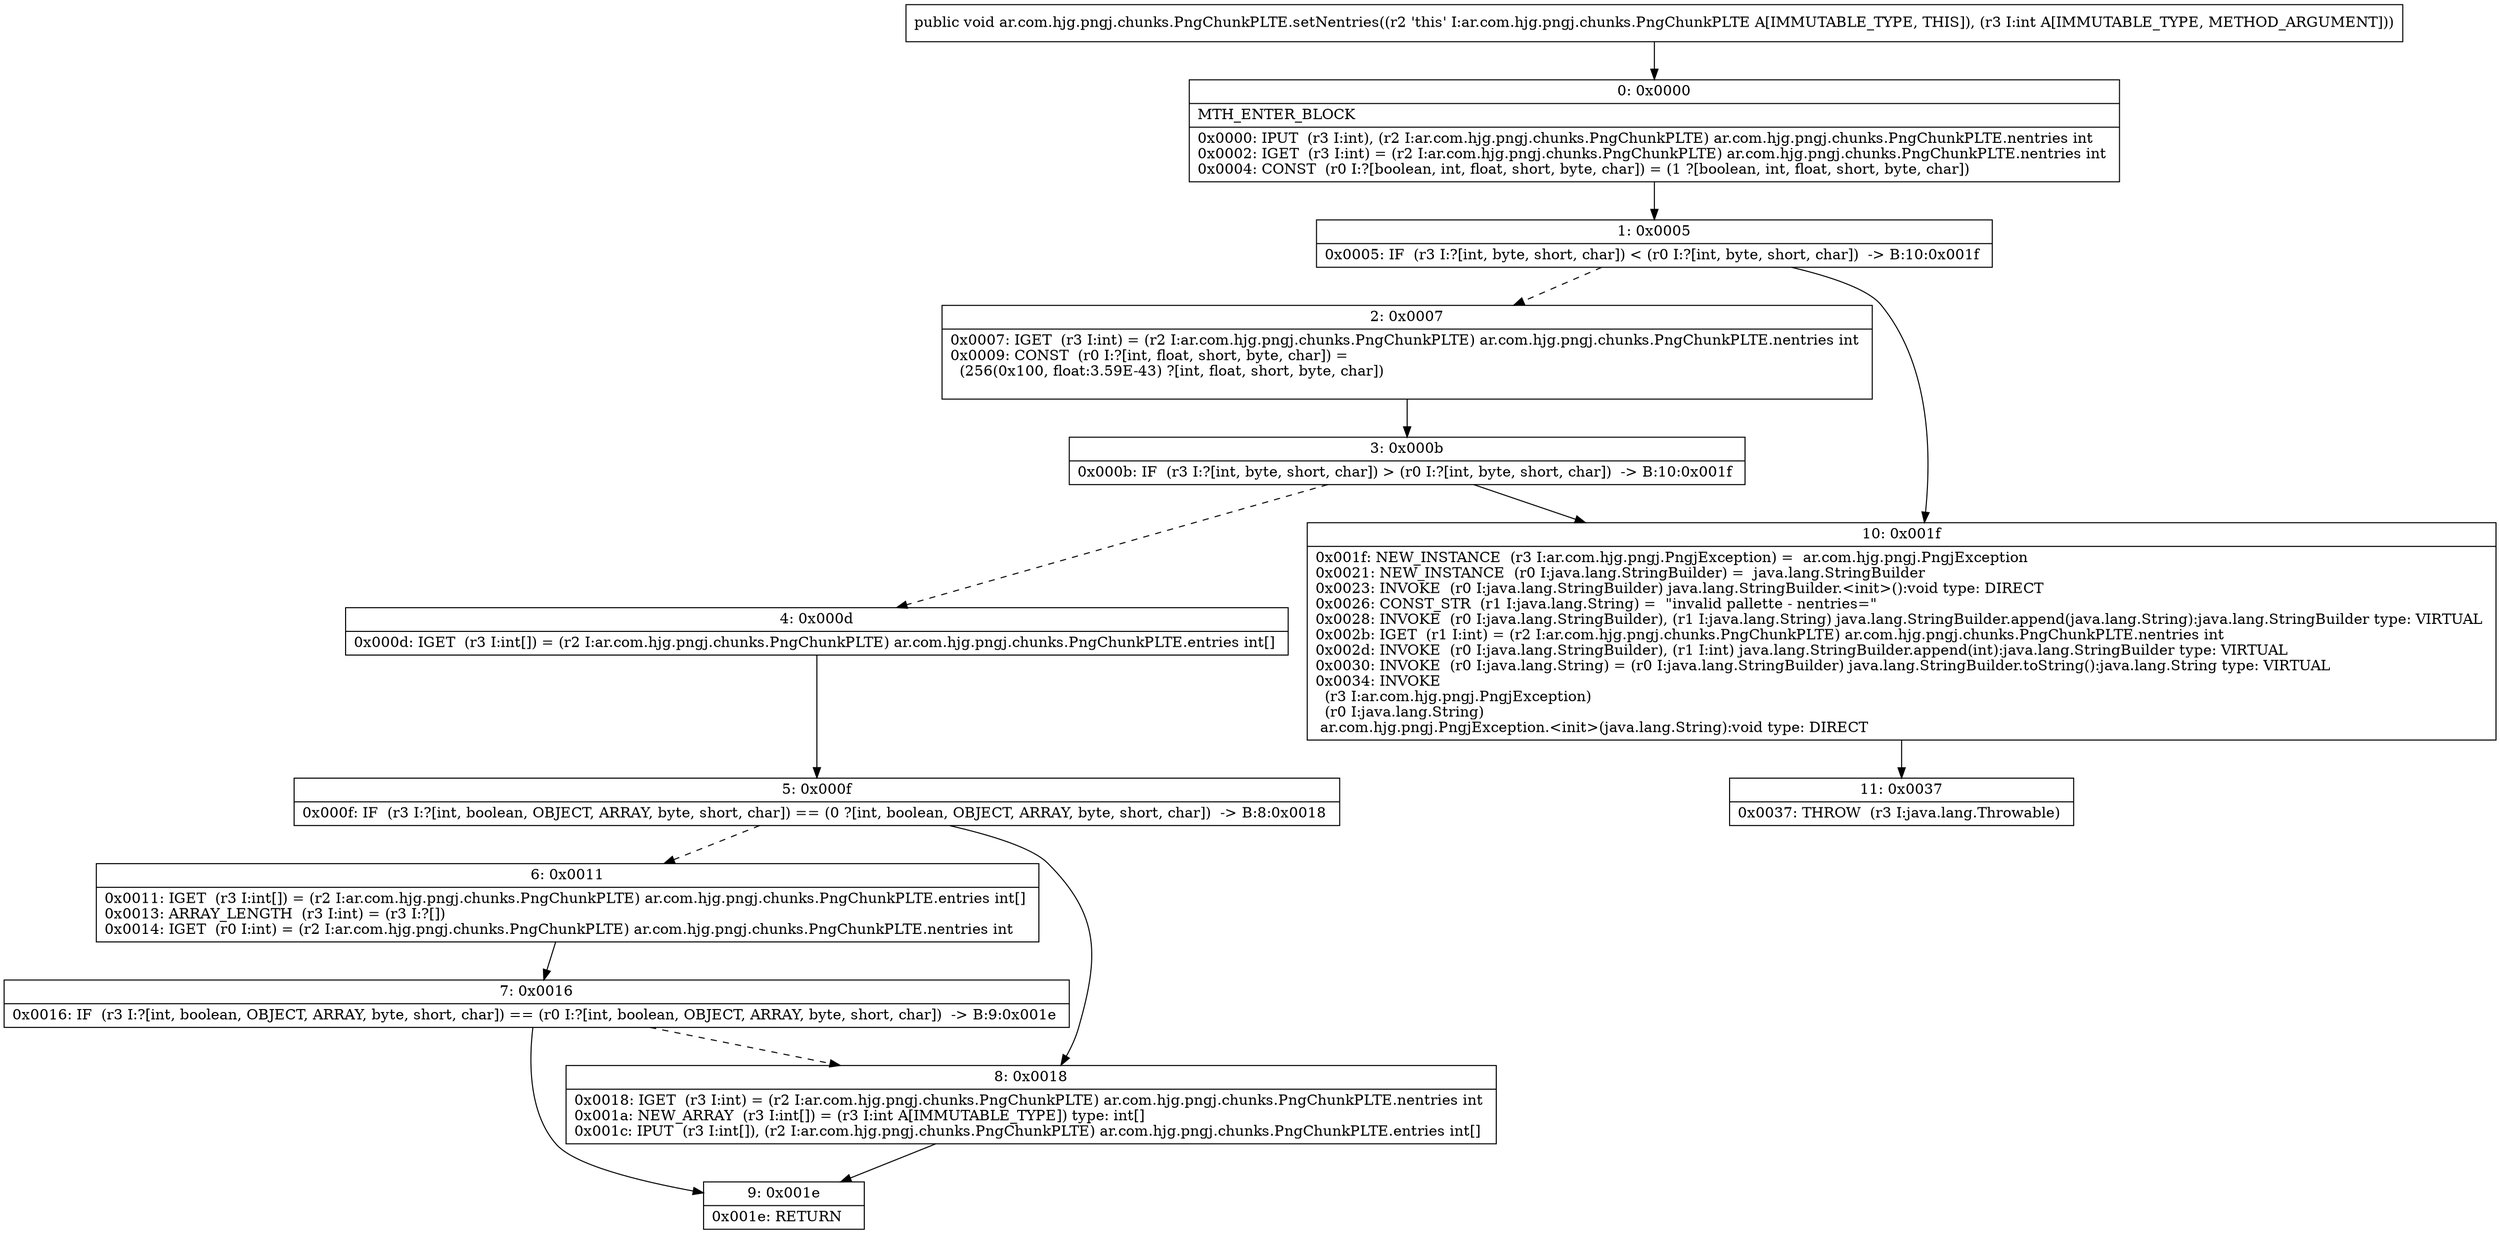 digraph "CFG forar.com.hjg.pngj.chunks.PngChunkPLTE.setNentries(I)V" {
Node_0 [shape=record,label="{0\:\ 0x0000|MTH_ENTER_BLOCK\l|0x0000: IPUT  (r3 I:int), (r2 I:ar.com.hjg.pngj.chunks.PngChunkPLTE) ar.com.hjg.pngj.chunks.PngChunkPLTE.nentries int \l0x0002: IGET  (r3 I:int) = (r2 I:ar.com.hjg.pngj.chunks.PngChunkPLTE) ar.com.hjg.pngj.chunks.PngChunkPLTE.nentries int \l0x0004: CONST  (r0 I:?[boolean, int, float, short, byte, char]) = (1 ?[boolean, int, float, short, byte, char]) \l}"];
Node_1 [shape=record,label="{1\:\ 0x0005|0x0005: IF  (r3 I:?[int, byte, short, char]) \< (r0 I:?[int, byte, short, char])  \-\> B:10:0x001f \l}"];
Node_2 [shape=record,label="{2\:\ 0x0007|0x0007: IGET  (r3 I:int) = (r2 I:ar.com.hjg.pngj.chunks.PngChunkPLTE) ar.com.hjg.pngj.chunks.PngChunkPLTE.nentries int \l0x0009: CONST  (r0 I:?[int, float, short, byte, char]) = \l  (256(0x100, float:3.59E\-43) ?[int, float, short, byte, char])\l \l}"];
Node_3 [shape=record,label="{3\:\ 0x000b|0x000b: IF  (r3 I:?[int, byte, short, char]) \> (r0 I:?[int, byte, short, char])  \-\> B:10:0x001f \l}"];
Node_4 [shape=record,label="{4\:\ 0x000d|0x000d: IGET  (r3 I:int[]) = (r2 I:ar.com.hjg.pngj.chunks.PngChunkPLTE) ar.com.hjg.pngj.chunks.PngChunkPLTE.entries int[] \l}"];
Node_5 [shape=record,label="{5\:\ 0x000f|0x000f: IF  (r3 I:?[int, boolean, OBJECT, ARRAY, byte, short, char]) == (0 ?[int, boolean, OBJECT, ARRAY, byte, short, char])  \-\> B:8:0x0018 \l}"];
Node_6 [shape=record,label="{6\:\ 0x0011|0x0011: IGET  (r3 I:int[]) = (r2 I:ar.com.hjg.pngj.chunks.PngChunkPLTE) ar.com.hjg.pngj.chunks.PngChunkPLTE.entries int[] \l0x0013: ARRAY_LENGTH  (r3 I:int) = (r3 I:?[]) \l0x0014: IGET  (r0 I:int) = (r2 I:ar.com.hjg.pngj.chunks.PngChunkPLTE) ar.com.hjg.pngj.chunks.PngChunkPLTE.nentries int \l}"];
Node_7 [shape=record,label="{7\:\ 0x0016|0x0016: IF  (r3 I:?[int, boolean, OBJECT, ARRAY, byte, short, char]) == (r0 I:?[int, boolean, OBJECT, ARRAY, byte, short, char])  \-\> B:9:0x001e \l}"];
Node_8 [shape=record,label="{8\:\ 0x0018|0x0018: IGET  (r3 I:int) = (r2 I:ar.com.hjg.pngj.chunks.PngChunkPLTE) ar.com.hjg.pngj.chunks.PngChunkPLTE.nentries int \l0x001a: NEW_ARRAY  (r3 I:int[]) = (r3 I:int A[IMMUTABLE_TYPE]) type: int[] \l0x001c: IPUT  (r3 I:int[]), (r2 I:ar.com.hjg.pngj.chunks.PngChunkPLTE) ar.com.hjg.pngj.chunks.PngChunkPLTE.entries int[] \l}"];
Node_9 [shape=record,label="{9\:\ 0x001e|0x001e: RETURN   \l}"];
Node_10 [shape=record,label="{10\:\ 0x001f|0x001f: NEW_INSTANCE  (r3 I:ar.com.hjg.pngj.PngjException) =  ar.com.hjg.pngj.PngjException \l0x0021: NEW_INSTANCE  (r0 I:java.lang.StringBuilder) =  java.lang.StringBuilder \l0x0023: INVOKE  (r0 I:java.lang.StringBuilder) java.lang.StringBuilder.\<init\>():void type: DIRECT \l0x0026: CONST_STR  (r1 I:java.lang.String) =  \"invalid pallette \- nentries=\" \l0x0028: INVOKE  (r0 I:java.lang.StringBuilder), (r1 I:java.lang.String) java.lang.StringBuilder.append(java.lang.String):java.lang.StringBuilder type: VIRTUAL \l0x002b: IGET  (r1 I:int) = (r2 I:ar.com.hjg.pngj.chunks.PngChunkPLTE) ar.com.hjg.pngj.chunks.PngChunkPLTE.nentries int \l0x002d: INVOKE  (r0 I:java.lang.StringBuilder), (r1 I:int) java.lang.StringBuilder.append(int):java.lang.StringBuilder type: VIRTUAL \l0x0030: INVOKE  (r0 I:java.lang.String) = (r0 I:java.lang.StringBuilder) java.lang.StringBuilder.toString():java.lang.String type: VIRTUAL \l0x0034: INVOKE  \l  (r3 I:ar.com.hjg.pngj.PngjException)\l  (r0 I:java.lang.String)\l ar.com.hjg.pngj.PngjException.\<init\>(java.lang.String):void type: DIRECT \l}"];
Node_11 [shape=record,label="{11\:\ 0x0037|0x0037: THROW  (r3 I:java.lang.Throwable) \l}"];
MethodNode[shape=record,label="{public void ar.com.hjg.pngj.chunks.PngChunkPLTE.setNentries((r2 'this' I:ar.com.hjg.pngj.chunks.PngChunkPLTE A[IMMUTABLE_TYPE, THIS]), (r3 I:int A[IMMUTABLE_TYPE, METHOD_ARGUMENT])) }"];
MethodNode -> Node_0;
Node_0 -> Node_1;
Node_1 -> Node_2[style=dashed];
Node_1 -> Node_10;
Node_2 -> Node_3;
Node_3 -> Node_4[style=dashed];
Node_3 -> Node_10;
Node_4 -> Node_5;
Node_5 -> Node_6[style=dashed];
Node_5 -> Node_8;
Node_6 -> Node_7;
Node_7 -> Node_8[style=dashed];
Node_7 -> Node_9;
Node_8 -> Node_9;
Node_10 -> Node_11;
}

